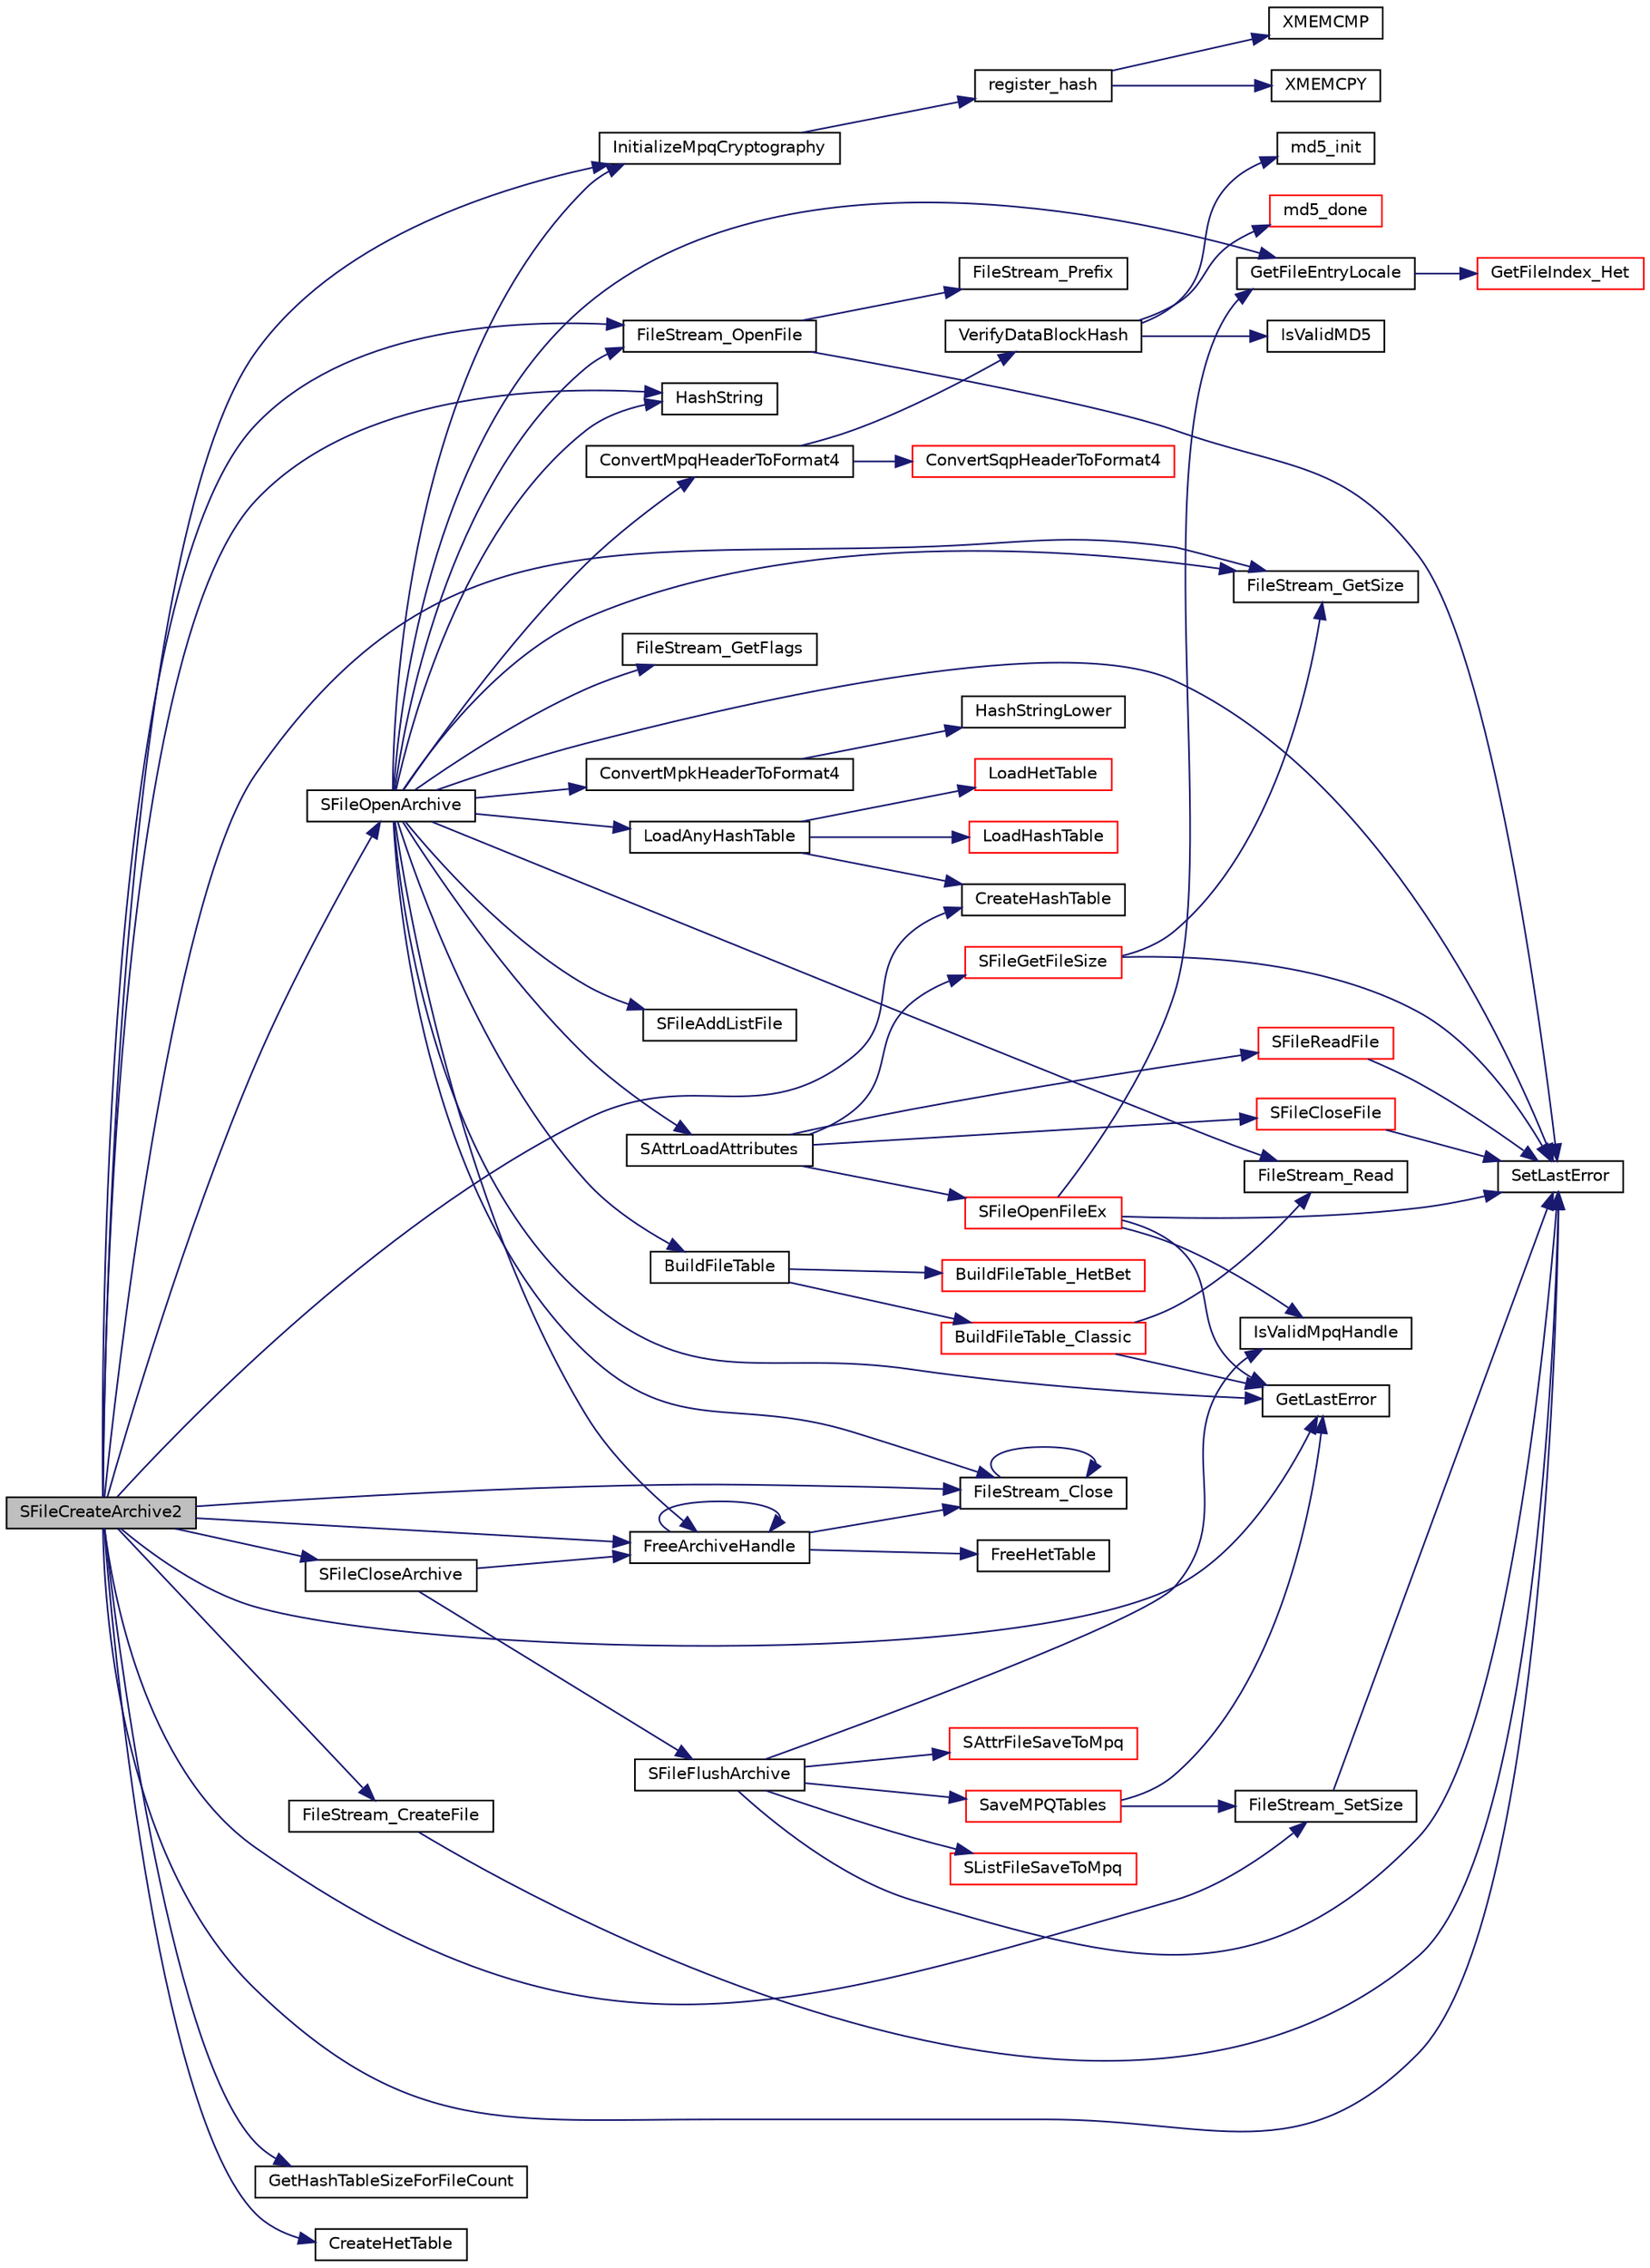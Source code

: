 digraph G
{
  edge [fontname="Helvetica",fontsize="10",labelfontname="Helvetica",labelfontsize="10"];
  node [fontname="Helvetica",fontsize="10",shape=record];
  rankdir="LR";
  Node1 [label="SFileCreateArchive2",height=0.2,width=0.4,color="black", fillcolor="grey75", style="filled" fontcolor="black"];
  Node1 -> Node2 [color="midnightblue",fontsize="10",style="solid",fontname="Helvetica"];
  Node2 [label="SetLastError",height=0.2,width=0.4,color="black", fillcolor="white", style="filled",URL="$_file_stream_8cpp.html#ae12246cf2f9f9aa8e3a6367bd9fa2aed"];
  Node1 -> Node3 [color="midnightblue",fontsize="10",style="solid",fontname="Helvetica"];
  Node3 [label="InitializeMpqCryptography",height=0.2,width=0.4,color="black", fillcolor="white", style="filled",URL="$_s_base_common_8cpp.html#a771e96257f2889763ee169050c798554"];
  Node3 -> Node4 [color="midnightblue",fontsize="10",style="solid",fontname="Helvetica"];
  Node4 [label="register_hash",height=0.2,width=0.4,color="black", fillcolor="white", style="filled",URL="$tomcrypt__hash_8h.html#a675b9eda0e8cf146aca2cc89ea5ad571"];
  Node4 -> Node5 [color="midnightblue",fontsize="10",style="solid",fontname="Helvetica"];
  Node5 [label="XMEMCMP",height=0.2,width=0.4,color="black", fillcolor="white", style="filled",URL="$tomcrypt__cfg_8h.html#ad46c181b19c23fb46dd46b06f650ef51"];
  Node4 -> Node6 [color="midnightblue",fontsize="10",style="solid",fontname="Helvetica"];
  Node6 [label="XMEMCPY",height=0.2,width=0.4,color="black", fillcolor="white", style="filled",URL="$tomcrypt__cfg_8h.html#a18642954c08859fcd9a0cfcce126f28b"];
  Node1 -> Node7 [color="midnightblue",fontsize="10",style="solid",fontname="Helvetica"];
  Node7 [label="SFileOpenArchive",height=0.2,width=0.4,color="black", fillcolor="white", style="filled",URL="$_s_file_open_archive_8cpp.html#a8b031afa4f88b4b3705c274a0b5b4f73"];
  Node7 -> Node3 [color="midnightblue",fontsize="10",style="solid",fontname="Helvetica"];
  Node7 -> Node8 [color="midnightblue",fontsize="10",style="solid",fontname="Helvetica"];
  Node8 [label="FileStream_OpenFile",height=0.2,width=0.4,color="black", fillcolor="white", style="filled",URL="$_file_stream_8cpp.html#a48fa8de054ca2c1a69995494237ee94b"];
  Node8 -> Node9 [color="midnightblue",fontsize="10",style="solid",fontname="Helvetica"];
  Node9 [label="FileStream_Prefix",height=0.2,width=0.4,color="black", fillcolor="white", style="filled",URL="$_file_stream_8cpp.html#aa2107608d75af5dc5674f69c84637e22"];
  Node8 -> Node2 [color="midnightblue",fontsize="10",style="solid",fontname="Helvetica"];
  Node7 -> Node10 [color="midnightblue",fontsize="10",style="solid",fontname="Helvetica"];
  Node10 [label="GetLastError",height=0.2,width=0.4,color="black", fillcolor="white", style="filled",URL="$_file_stream_8cpp.html#a10b9a284527af83a44533867b0aff0fc"];
  Node7 -> Node11 [color="midnightblue",fontsize="10",style="solid",fontname="Helvetica"];
  Node11 [label="FileStream_GetSize",height=0.2,width=0.4,color="black", fillcolor="white", style="filled",URL="$_file_stream_8cpp.html#af505319882f0f4aaf396b6d061a2275b"];
  Node7 -> Node12 [color="midnightblue",fontsize="10",style="solid",fontname="Helvetica"];
  Node12 [label="HashString",height=0.2,width=0.4,color="black", fillcolor="white", style="filled",URL="$_s_base_common_8cpp.html#a253e7854c54b950673d285bc8ceba83a"];
  Node7 -> Node13 [color="midnightblue",fontsize="10",style="solid",fontname="Helvetica"];
  Node13 [label="FileStream_GetFlags",height=0.2,width=0.4,color="black", fillcolor="white", style="filled",URL="$_file_stream_8cpp.html#a3b0eb2320c6401f6f1b5a92e53bc57dd"];
  Node7 -> Node14 [color="midnightblue",fontsize="10",style="solid",fontname="Helvetica"];
  Node14 [label="FileStream_Read",height=0.2,width=0.4,color="black", fillcolor="white", style="filled",URL="$_file_stream_8cpp.html#a593f3b1416f7497c28fa5552cd1b3003"];
  Node7 -> Node15 [color="midnightblue",fontsize="10",style="solid",fontname="Helvetica"];
  Node15 [label="ConvertMpqHeaderToFormat4",height=0.2,width=0.4,color="black", fillcolor="white", style="filled",URL="$_s_base_file_table_8cpp.html#a4fdeaeecf1f7775866f8330165b97e37"];
  Node15 -> Node16 [color="midnightblue",fontsize="10",style="solid",fontname="Helvetica"];
  Node16 [label="VerifyDataBlockHash",height=0.2,width=0.4,color="black", fillcolor="white", style="filled",URL="$_s_base_common_8cpp.html#a7fa33ab8e0aa20c88f959637624ee78c"];
  Node16 -> Node17 [color="midnightblue",fontsize="10",style="solid",fontname="Helvetica"];
  Node17 [label="IsValidMD5",height=0.2,width=0.4,color="black", fillcolor="white", style="filled",URL="$_s_base_common_8cpp.html#a5419ca3b1b9735690e1b6a1563194d6e"];
  Node16 -> Node18 [color="midnightblue",fontsize="10",style="solid",fontname="Helvetica"];
  Node18 [label="md5_init",height=0.2,width=0.4,color="black", fillcolor="white", style="filled",URL="$md5_8c.html#a26c1379e5ead2590effec89de6b8cd11"];
  Node16 -> Node19 [color="midnightblue",fontsize="10",style="solid",fontname="Helvetica"];
  Node19 [label="md5_done",height=0.2,width=0.4,color="red", fillcolor="white", style="filled",URL="$md5_8c.html#aee76a4c9f37bfe88d943301f3fa8126f"];
  Node15 -> Node20 [color="midnightblue",fontsize="10",style="solid",fontname="Helvetica"];
  Node20 [label="ConvertSqpHeaderToFormat4",height=0.2,width=0.4,color="red", fillcolor="white", style="filled",URL="$_s_base_sub_types_8cpp.html#a8b8ab9555674a392a450c224cf31fcac"];
  Node7 -> Node21 [color="midnightblue",fontsize="10",style="solid",fontname="Helvetica"];
  Node21 [label="ConvertMpkHeaderToFormat4",height=0.2,width=0.4,color="black", fillcolor="white", style="filled",URL="$_s_base_sub_types_8cpp.html#ad428a6ed078dd77d5c5f5cee939d6d8d"];
  Node21 -> Node22 [color="midnightblue",fontsize="10",style="solid",fontname="Helvetica"];
  Node22 [label="HashStringLower",height=0.2,width=0.4,color="black", fillcolor="white", style="filled",URL="$_s_base_common_8cpp.html#aa45017699ee71c77d177029959cf0378"];
  Node7 -> Node23 [color="midnightblue",fontsize="10",style="solid",fontname="Helvetica"];
  Node23 [label="LoadAnyHashTable",height=0.2,width=0.4,color="black", fillcolor="white", style="filled",URL="$_s_base_file_table_8cpp.html#acd34a41b8d29b48ac02c7aecd2f609b5"];
  Node23 -> Node24 [color="midnightblue",fontsize="10",style="solid",fontname="Helvetica"];
  Node24 [label="CreateHashTable",height=0.2,width=0.4,color="black", fillcolor="white", style="filled",URL="$_s_base_file_table_8cpp.html#a5a11a3a1f4c9219d95a3eca374739e79"];
  Node23 -> Node25 [color="midnightblue",fontsize="10",style="solid",fontname="Helvetica"];
  Node25 [label="LoadHetTable",height=0.2,width=0.4,color="red", fillcolor="white", style="filled",URL="$_s_base_file_table_8cpp.html#a3192325af2d538a1196c76f8dd980d42"];
  Node23 -> Node26 [color="midnightblue",fontsize="10",style="solid",fontname="Helvetica"];
  Node26 [label="LoadHashTable",height=0.2,width=0.4,color="red", fillcolor="white", style="filled",URL="$_s_base_file_table_8cpp.html#ac783fedd5a7c270d1c1e52e846ece77e"];
  Node7 -> Node27 [color="midnightblue",fontsize="10",style="solid",fontname="Helvetica"];
  Node27 [label="BuildFileTable",height=0.2,width=0.4,color="black", fillcolor="white", style="filled",URL="$_s_base_file_table_8cpp.html#a1c0a0948adf593a715e4cdc76bd252fd"];
  Node27 -> Node28 [color="midnightblue",fontsize="10",style="solid",fontname="Helvetica"];
  Node28 [label="BuildFileTable_HetBet",height=0.2,width=0.4,color="red", fillcolor="white", style="filled",URL="$_s_base_file_table_8cpp.html#a8dffbc95a113e2b15eb324cc91a029ab"];
  Node27 -> Node29 [color="midnightblue",fontsize="10",style="solid",fontname="Helvetica"];
  Node29 [label="BuildFileTable_Classic",height=0.2,width=0.4,color="red", fillcolor="white", style="filled",URL="$_s_base_file_table_8cpp.html#abe1a62f60e8a51e2096f1aeff15b2170"];
  Node29 -> Node14 [color="midnightblue",fontsize="10",style="solid",fontname="Helvetica"];
  Node29 -> Node10 [color="midnightblue",fontsize="10",style="solid",fontname="Helvetica"];
  Node7 -> Node30 [color="midnightblue",fontsize="10",style="solid",fontname="Helvetica"];
  Node30 [label="GetFileEntryLocale",height=0.2,width=0.4,color="black", fillcolor="white", style="filled",URL="$_s_base_file_table_8cpp.html#a7347ab3dd849dcc0350e1ca8d83af6b3"];
  Node30 -> Node31 [color="midnightblue",fontsize="10",style="solid",fontname="Helvetica"];
  Node31 [label="GetFileIndex_Het",height=0.2,width=0.4,color="red", fillcolor="white", style="filled",URL="$_s_base_file_table_8cpp.html#acf04d5326a7dd5e0c5d82598f8e76a50"];
  Node7 -> Node32 [color="midnightblue",fontsize="10",style="solid",fontname="Helvetica"];
  Node32 [label="SFileAddListFile",height=0.2,width=0.4,color="black", fillcolor="white", style="filled",URL="$_s_file_list_file_8cpp.html#a0ec28be0ab973f3799b5c08d08659692"];
  Node7 -> Node33 [color="midnightblue",fontsize="10",style="solid",fontname="Helvetica"];
  Node33 [label="SAttrLoadAttributes",height=0.2,width=0.4,color="black", fillcolor="white", style="filled",URL="$_s_file_attributes_8cpp.html#a7d3f9dcaa29374564574951db3f84fd7"];
  Node33 -> Node34 [color="midnightblue",fontsize="10",style="solid",fontname="Helvetica"];
  Node34 [label="SFileOpenFileEx",height=0.2,width=0.4,color="red", fillcolor="white", style="filled",URL="$_s_file_open_file_ex_8cpp.html#af9090bd528ef09a1c58bdb3931be5ec3"];
  Node34 -> Node35 [color="midnightblue",fontsize="10",style="solid",fontname="Helvetica"];
  Node35 [label="IsValidMpqHandle",height=0.2,width=0.4,color="black", fillcolor="white", style="filled",URL="$_s_base_common_8cpp.html#a67882fdf8d424efbb6b2e1f748583a66"];
  Node34 -> Node30 [color="midnightblue",fontsize="10",style="solid",fontname="Helvetica"];
  Node34 -> Node2 [color="midnightblue",fontsize="10",style="solid",fontname="Helvetica"];
  Node34 -> Node10 [color="midnightblue",fontsize="10",style="solid",fontname="Helvetica"];
  Node33 -> Node36 [color="midnightblue",fontsize="10",style="solid",fontname="Helvetica"];
  Node36 [label="SFileGetFileSize",height=0.2,width=0.4,color="red", fillcolor="white", style="filled",URL="$_s_file_read_file_8cpp.html#a1d30c5a49fb9c1c1669884646282e4d3"];
  Node36 -> Node11 [color="midnightblue",fontsize="10",style="solid",fontname="Helvetica"];
  Node36 -> Node2 [color="midnightblue",fontsize="10",style="solid",fontname="Helvetica"];
  Node33 -> Node37 [color="midnightblue",fontsize="10",style="solid",fontname="Helvetica"];
  Node37 [label="SFileReadFile",height=0.2,width=0.4,color="red", fillcolor="white", style="filled",URL="$_s_file_read_file_8cpp.html#a3c81a68cbecef70ab57c9d3145ef8b7d"];
  Node37 -> Node2 [color="midnightblue",fontsize="10",style="solid",fontname="Helvetica"];
  Node33 -> Node38 [color="midnightblue",fontsize="10",style="solid",fontname="Helvetica"];
  Node38 [label="SFileCloseFile",height=0.2,width=0.4,color="red", fillcolor="white", style="filled",URL="$_s_file_open_file_ex_8cpp.html#a49a09a38e6dc3b1afd95163a1c9052c6"];
  Node38 -> Node2 [color="midnightblue",fontsize="10",style="solid",fontname="Helvetica"];
  Node7 -> Node39 [color="midnightblue",fontsize="10",style="solid",fontname="Helvetica"];
  Node39 [label="FileStream_Close",height=0.2,width=0.4,color="black", fillcolor="white", style="filled",URL="$_file_stream_8cpp.html#ae8b75c4797726e9c5ee0b4b03bf31442"];
  Node39 -> Node39 [color="midnightblue",fontsize="10",style="solid",fontname="Helvetica"];
  Node7 -> Node40 [color="midnightblue",fontsize="10",style="solid",fontname="Helvetica"];
  Node40 [label="FreeArchiveHandle",height=0.2,width=0.4,color="black", fillcolor="white", style="filled",URL="$_s_base_common_8cpp.html#a8ac0edc687ba86d98e25c700d9cb0710"];
  Node40 -> Node40 [color="midnightblue",fontsize="10",style="solid",fontname="Helvetica"];
  Node40 -> Node39 [color="midnightblue",fontsize="10",style="solid",fontname="Helvetica"];
  Node40 -> Node41 [color="midnightblue",fontsize="10",style="solid",fontname="Helvetica"];
  Node41 [label="FreeHetTable",height=0.2,width=0.4,color="black", fillcolor="white", style="filled",URL="$_s_base_file_table_8cpp.html#a01959b3dc86a80003a50a1483937ce7d"];
  Node7 -> Node2 [color="midnightblue",fontsize="10",style="solid",fontname="Helvetica"];
  Node1 -> Node42 [color="midnightblue",fontsize="10",style="solid",fontname="Helvetica"];
  Node42 [label="SFileCloseArchive",height=0.2,width=0.4,color="black", fillcolor="white", style="filled",URL="$_s_file_open_archive_8cpp.html#abe1ae9917ea665286bffd1524561fceb"];
  Node42 -> Node43 [color="midnightblue",fontsize="10",style="solid",fontname="Helvetica"];
  Node43 [label="SFileFlushArchive",height=0.2,width=0.4,color="black", fillcolor="white", style="filled",URL="$_s_file_open_archive_8cpp.html#a5f3daefb5c0d87a791fcc42ec40714d2"];
  Node43 -> Node35 [color="midnightblue",fontsize="10",style="solid",fontname="Helvetica"];
  Node43 -> Node2 [color="midnightblue",fontsize="10",style="solid",fontname="Helvetica"];
  Node43 -> Node44 [color="midnightblue",fontsize="10",style="solid",fontname="Helvetica"];
  Node44 [label="SListFileSaveToMpq",height=0.2,width=0.4,color="red", fillcolor="white", style="filled",URL="$_s_file_list_file_8cpp.html#a92fbeed559aba21268c7cf0b967e49fc"];
  Node43 -> Node45 [color="midnightblue",fontsize="10",style="solid",fontname="Helvetica"];
  Node45 [label="SAttrFileSaveToMpq",height=0.2,width=0.4,color="red", fillcolor="white", style="filled",URL="$_s_file_attributes_8cpp.html#a1f552d4db51760c541354dc64e7808ea"];
  Node43 -> Node46 [color="midnightblue",fontsize="10",style="solid",fontname="Helvetica"];
  Node46 [label="SaveMPQTables",height=0.2,width=0.4,color="red", fillcolor="white", style="filled",URL="$_s_base_file_table_8cpp.html#a214be2e28f839a8b8842cd1eb2f3ef71"];
  Node46 -> Node10 [color="midnightblue",fontsize="10",style="solid",fontname="Helvetica"];
  Node46 -> Node47 [color="midnightblue",fontsize="10",style="solid",fontname="Helvetica"];
  Node47 [label="FileStream_SetSize",height=0.2,width=0.4,color="black", fillcolor="white", style="filled",URL="$_file_stream_8cpp.html#abc0fbb4156c7eef2e3162841ffb0d74a"];
  Node47 -> Node2 [color="midnightblue",fontsize="10",style="solid",fontname="Helvetica"];
  Node42 -> Node40 [color="midnightblue",fontsize="10",style="solid",fontname="Helvetica"];
  Node1 -> Node8 [color="midnightblue",fontsize="10",style="solid",fontname="Helvetica"];
  Node1 -> Node48 [color="midnightblue",fontsize="10",style="solid",fontname="Helvetica"];
  Node48 [label="FileStream_CreateFile",height=0.2,width=0.4,color="black", fillcolor="white", style="filled",URL="$_file_stream_8cpp.html#a002962f324415b3de7002c50292ebae0"];
  Node48 -> Node2 [color="midnightblue",fontsize="10",style="solid",fontname="Helvetica"];
  Node1 -> Node49 [color="midnightblue",fontsize="10",style="solid",fontname="Helvetica"];
  Node49 [label="GetHashTableSizeForFileCount",height=0.2,width=0.4,color="black", fillcolor="white", style="filled",URL="$_s_base_common_8cpp.html#aa2f9f710a63a44de2157a48bff7c5a21"];
  Node1 -> Node11 [color="midnightblue",fontsize="10",style="solid",fontname="Helvetica"];
  Node1 -> Node47 [color="midnightblue",fontsize="10",style="solid",fontname="Helvetica"];
  Node1 -> Node10 [color="midnightblue",fontsize="10",style="solid",fontname="Helvetica"];
  Node1 -> Node12 [color="midnightblue",fontsize="10",style="solid",fontname="Helvetica"];
  Node1 -> Node50 [color="midnightblue",fontsize="10",style="solid",fontname="Helvetica"];
  Node50 [label="CreateHetTable",height=0.2,width=0.4,color="black", fillcolor="white", style="filled",URL="$_s_base_file_table_8cpp.html#a97648c0afa4a301e7f7ee1e2bf201018"];
  Node1 -> Node24 [color="midnightblue",fontsize="10",style="solid",fontname="Helvetica"];
  Node1 -> Node39 [color="midnightblue",fontsize="10",style="solid",fontname="Helvetica"];
  Node1 -> Node40 [color="midnightblue",fontsize="10",style="solid",fontname="Helvetica"];
}
